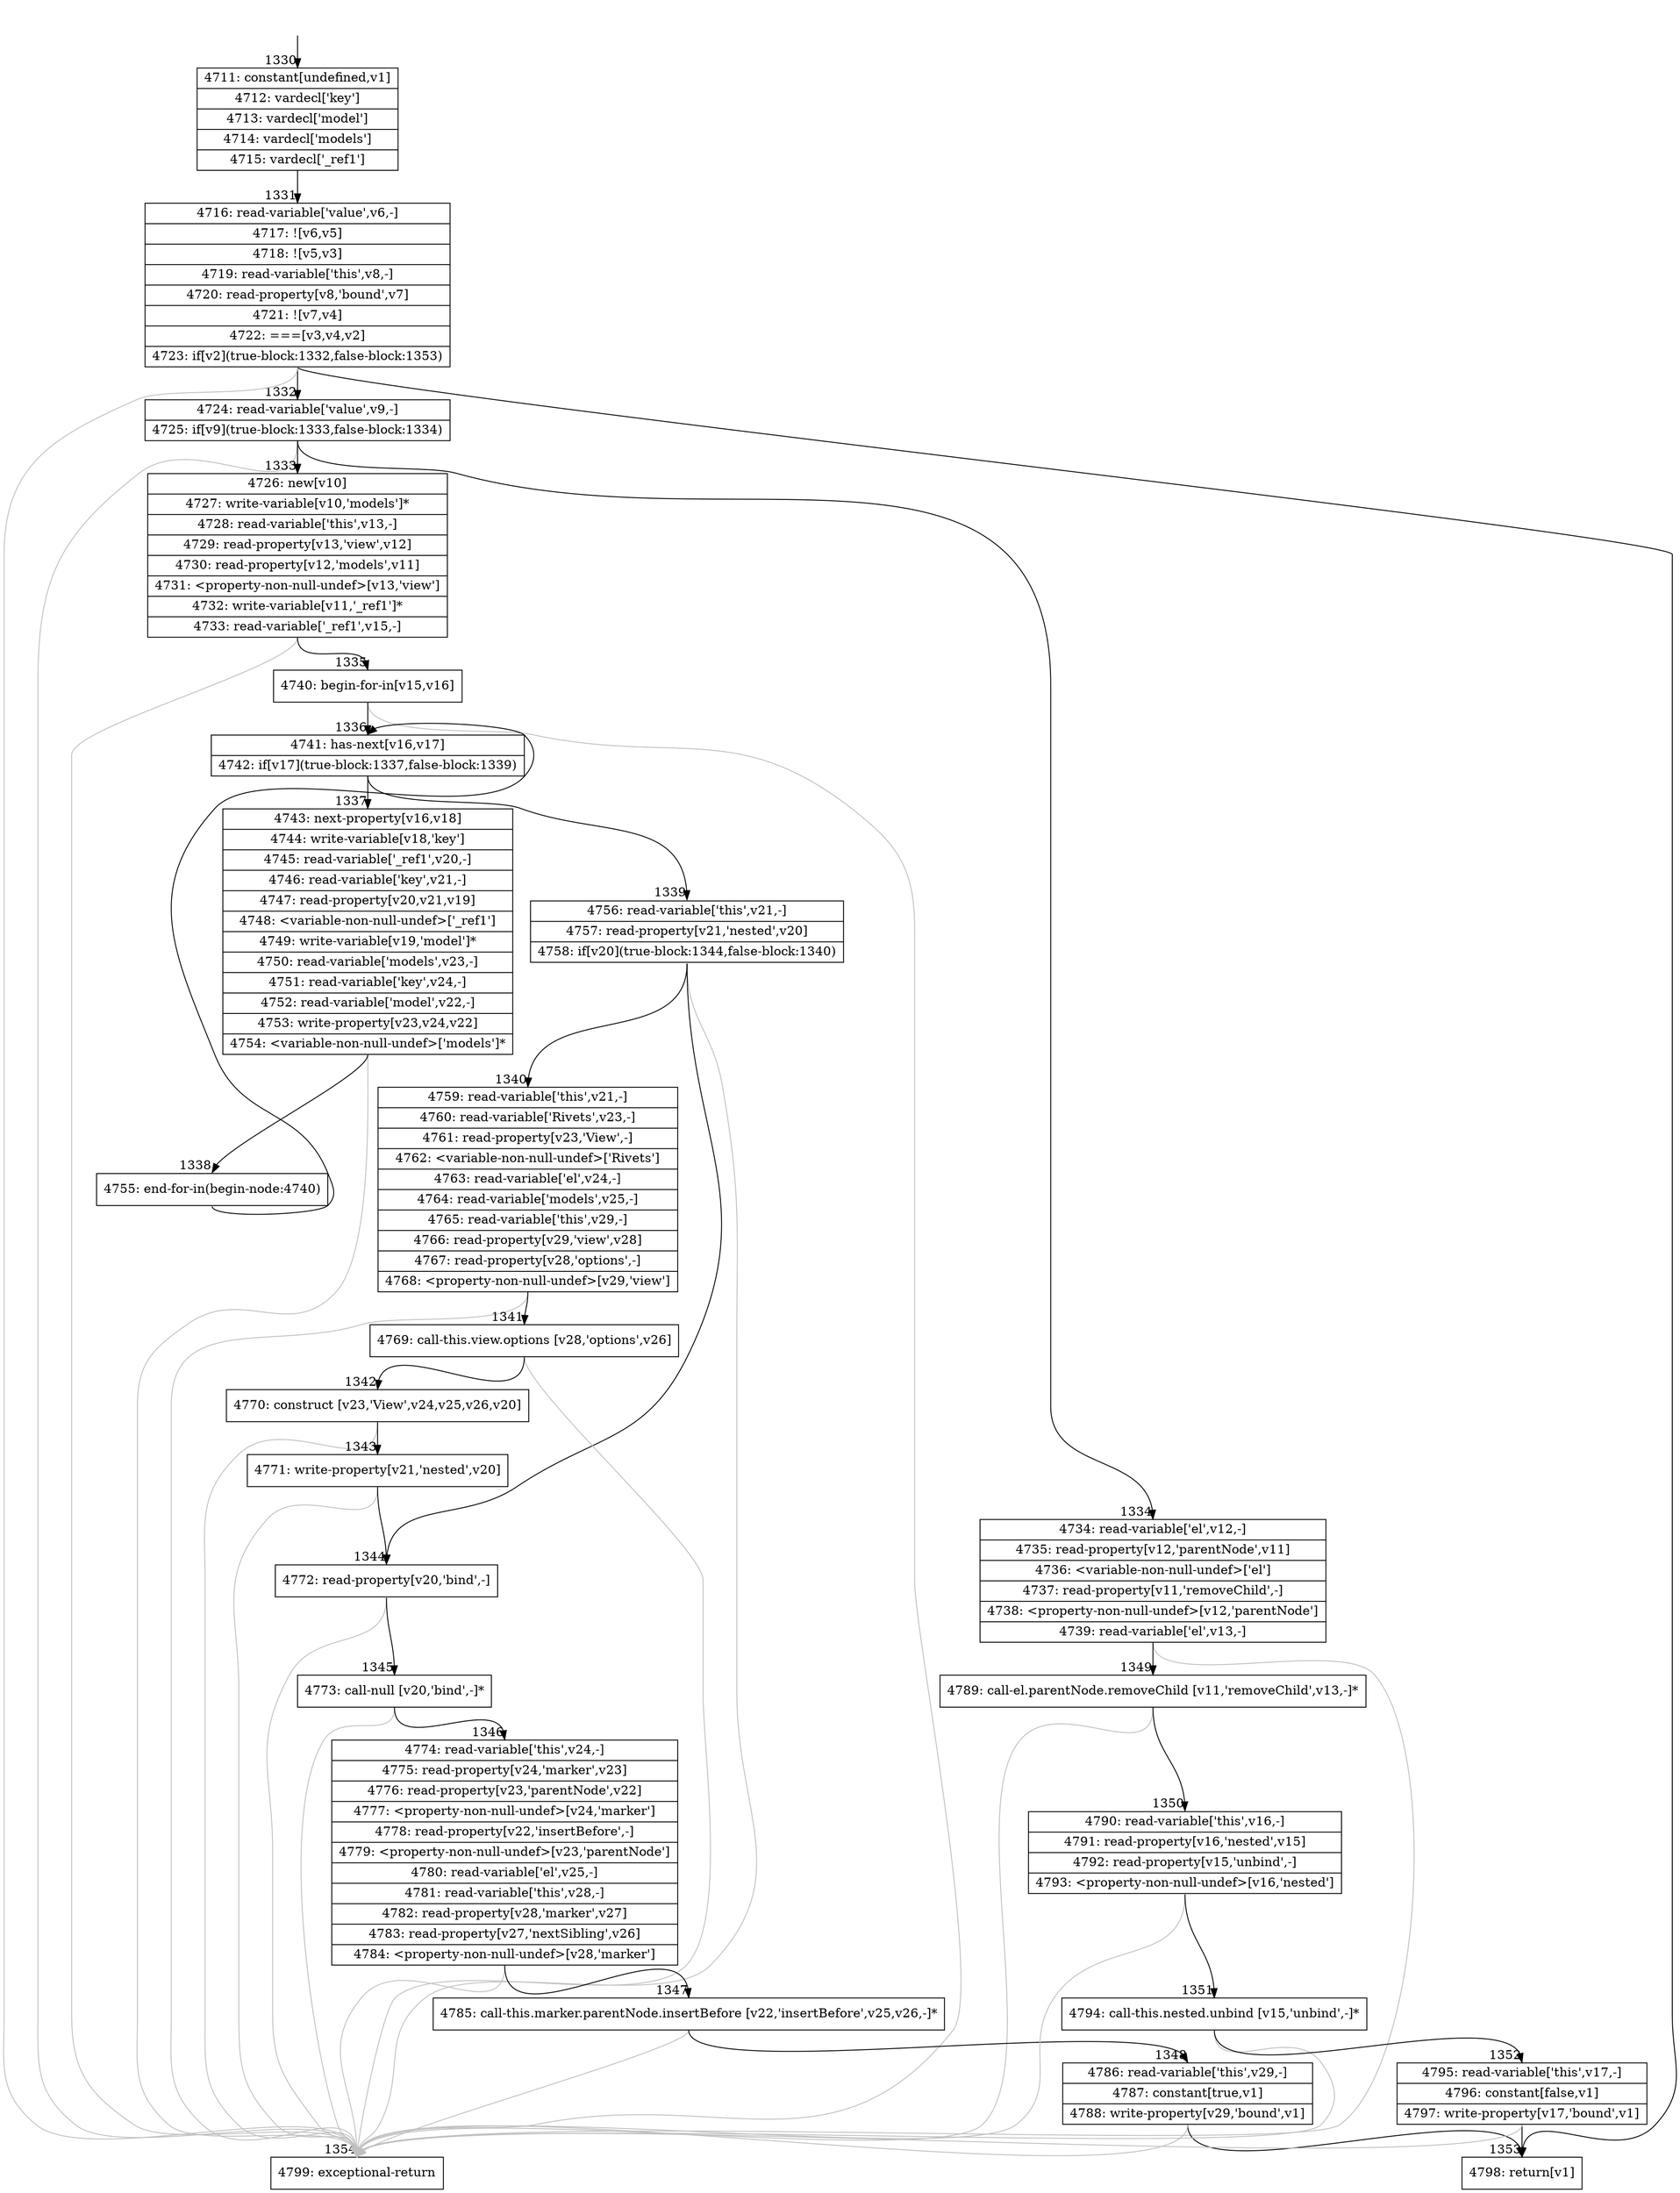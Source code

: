 digraph {
rankdir="TD"
BB_entry101[shape=none,label=""];
BB_entry101 -> BB1330 [tailport=s, headport=n, headlabel="    1330"]
BB1330 [shape=record label="{4711: constant[undefined,v1]|4712: vardecl['key']|4713: vardecl['model']|4714: vardecl['models']|4715: vardecl['_ref1']}" ] 
BB1330 -> BB1331 [tailport=s, headport=n, headlabel="      1331"]
BB1331 [shape=record label="{4716: read-variable['value',v6,-]|4717: ![v6,v5]|4718: ![v5,v3]|4719: read-variable['this',v8,-]|4720: read-property[v8,'bound',v7]|4721: ![v7,v4]|4722: ===[v3,v4,v2]|4723: if[v2](true-block:1332,false-block:1353)}" ] 
BB1331 -> BB1332 [tailport=s, headport=n, headlabel="      1332"]
BB1331 -> BB1353 [tailport=s, headport=n, headlabel="      1353"]
BB1331 -> BB1354 [tailport=s, headport=n, color=gray, headlabel="      1354"]
BB1332 [shape=record label="{4724: read-variable['value',v9,-]|4725: if[v9](true-block:1333,false-block:1334)}" ] 
BB1332 -> BB1333 [tailport=s, headport=n, headlabel="      1333"]
BB1332 -> BB1334 [tailport=s, headport=n, headlabel="      1334"]
BB1332 -> BB1354 [tailport=s, headport=n, color=gray]
BB1333 [shape=record label="{4726: new[v10]|4727: write-variable[v10,'models']*|4728: read-variable['this',v13,-]|4729: read-property[v13,'view',v12]|4730: read-property[v12,'models',v11]|4731: \<property-non-null-undef\>[v13,'view']|4732: write-variable[v11,'_ref1']*|4733: read-variable['_ref1',v15,-]}" ] 
BB1333 -> BB1335 [tailport=s, headport=n, headlabel="      1335"]
BB1333 -> BB1354 [tailport=s, headport=n, color=gray]
BB1334 [shape=record label="{4734: read-variable['el',v12,-]|4735: read-property[v12,'parentNode',v11]|4736: \<variable-non-null-undef\>['el']|4737: read-property[v11,'removeChild',-]|4738: \<property-non-null-undef\>[v12,'parentNode']|4739: read-variable['el',v13,-]}" ] 
BB1334 -> BB1349 [tailport=s, headport=n, headlabel="      1349"]
BB1334 -> BB1354 [tailport=s, headport=n, color=gray]
BB1335 [shape=record label="{4740: begin-for-in[v15,v16]}" ] 
BB1335 -> BB1336 [tailport=s, headport=n, headlabel="      1336"]
BB1335 -> BB1354 [tailport=s, headport=n, color=gray]
BB1336 [shape=record label="{4741: has-next[v16,v17]|4742: if[v17](true-block:1337,false-block:1339)}" ] 
BB1336 -> BB1337 [tailport=s, headport=n, headlabel="      1337"]
BB1336 -> BB1339 [tailport=s, headport=n, headlabel="      1339"]
BB1337 [shape=record label="{4743: next-property[v16,v18]|4744: write-variable[v18,'key']|4745: read-variable['_ref1',v20,-]|4746: read-variable['key',v21,-]|4747: read-property[v20,v21,v19]|4748: \<variable-non-null-undef\>['_ref1']|4749: write-variable[v19,'model']*|4750: read-variable['models',v23,-]|4751: read-variable['key',v24,-]|4752: read-variable['model',v22,-]|4753: write-property[v23,v24,v22]|4754: \<variable-non-null-undef\>['models']*}" ] 
BB1337 -> BB1338 [tailport=s, headport=n, headlabel="      1338"]
BB1337 -> BB1354 [tailport=s, headport=n, color=gray]
BB1338 [shape=record label="{4755: end-for-in(begin-node:4740)}" ] 
BB1338 -> BB1336 [tailport=s, headport=n]
BB1339 [shape=record label="{4756: read-variable['this',v21,-]|4757: read-property[v21,'nested',v20]|4758: if[v20](true-block:1344,false-block:1340)}" ] 
BB1339 -> BB1344 [tailport=s, headport=n, headlabel="      1344"]
BB1339 -> BB1340 [tailport=s, headport=n, headlabel="      1340"]
BB1339 -> BB1354 [tailport=s, headport=n, color=gray]
BB1340 [shape=record label="{4759: read-variable['this',v21,-]|4760: read-variable['Rivets',v23,-]|4761: read-property[v23,'View',-]|4762: \<variable-non-null-undef\>['Rivets']|4763: read-variable['el',v24,-]|4764: read-variable['models',v25,-]|4765: read-variable['this',v29,-]|4766: read-property[v29,'view',v28]|4767: read-property[v28,'options',-]|4768: \<property-non-null-undef\>[v29,'view']}" ] 
BB1340 -> BB1341 [tailport=s, headport=n, headlabel="      1341"]
BB1340 -> BB1354 [tailport=s, headport=n, color=gray]
BB1341 [shape=record label="{4769: call-this.view.options [v28,'options',v26]}" ] 
BB1341 -> BB1342 [tailport=s, headport=n, headlabel="      1342"]
BB1341 -> BB1354 [tailport=s, headport=n, color=gray]
BB1342 [shape=record label="{4770: construct [v23,'View',v24,v25,v26,v20]}" ] 
BB1342 -> BB1343 [tailport=s, headport=n, headlabel="      1343"]
BB1342 -> BB1354 [tailport=s, headport=n, color=gray]
BB1343 [shape=record label="{4771: write-property[v21,'nested',v20]}" ] 
BB1343 -> BB1344 [tailport=s, headport=n]
BB1343 -> BB1354 [tailport=s, headport=n, color=gray]
BB1344 [shape=record label="{4772: read-property[v20,'bind',-]}" ] 
BB1344 -> BB1345 [tailport=s, headport=n, headlabel="      1345"]
BB1344 -> BB1354 [tailport=s, headport=n, color=gray]
BB1345 [shape=record label="{4773: call-null [v20,'bind',-]*}" ] 
BB1345 -> BB1346 [tailport=s, headport=n, headlabel="      1346"]
BB1345 -> BB1354 [tailport=s, headport=n, color=gray]
BB1346 [shape=record label="{4774: read-variable['this',v24,-]|4775: read-property[v24,'marker',v23]|4776: read-property[v23,'parentNode',v22]|4777: \<property-non-null-undef\>[v24,'marker']|4778: read-property[v22,'insertBefore',-]|4779: \<property-non-null-undef\>[v23,'parentNode']|4780: read-variable['el',v25,-]|4781: read-variable['this',v28,-]|4782: read-property[v28,'marker',v27]|4783: read-property[v27,'nextSibling',v26]|4784: \<property-non-null-undef\>[v28,'marker']}" ] 
BB1346 -> BB1347 [tailport=s, headport=n, headlabel="      1347"]
BB1346 -> BB1354 [tailport=s, headport=n, color=gray]
BB1347 [shape=record label="{4785: call-this.marker.parentNode.insertBefore [v22,'insertBefore',v25,v26,-]*}" ] 
BB1347 -> BB1348 [tailport=s, headport=n, headlabel="      1348"]
BB1347 -> BB1354 [tailport=s, headport=n, color=gray]
BB1348 [shape=record label="{4786: read-variable['this',v29,-]|4787: constant[true,v1]|4788: write-property[v29,'bound',v1]}" ] 
BB1348 -> BB1353 [tailport=s, headport=n]
BB1348 -> BB1354 [tailport=s, headport=n, color=gray]
BB1349 [shape=record label="{4789: call-el.parentNode.removeChild [v11,'removeChild',v13,-]*}" ] 
BB1349 -> BB1350 [tailport=s, headport=n, headlabel="      1350"]
BB1349 -> BB1354 [tailport=s, headport=n, color=gray]
BB1350 [shape=record label="{4790: read-variable['this',v16,-]|4791: read-property[v16,'nested',v15]|4792: read-property[v15,'unbind',-]|4793: \<property-non-null-undef\>[v16,'nested']}" ] 
BB1350 -> BB1351 [tailport=s, headport=n, headlabel="      1351"]
BB1350 -> BB1354 [tailport=s, headport=n, color=gray]
BB1351 [shape=record label="{4794: call-this.nested.unbind [v15,'unbind',-]*}" ] 
BB1351 -> BB1352 [tailport=s, headport=n, headlabel="      1352"]
BB1351 -> BB1354 [tailport=s, headport=n, color=gray]
BB1352 [shape=record label="{4795: read-variable['this',v17,-]|4796: constant[false,v1]|4797: write-property[v17,'bound',v1]}" ] 
BB1352 -> BB1353 [tailport=s, headport=n]
BB1352 -> BB1354 [tailport=s, headport=n, color=gray]
BB1353 [shape=record label="{4798: return[v1]}" ] 
BB1354 [shape=record label="{4799: exceptional-return}" ] 
//#$~ 1061
}
